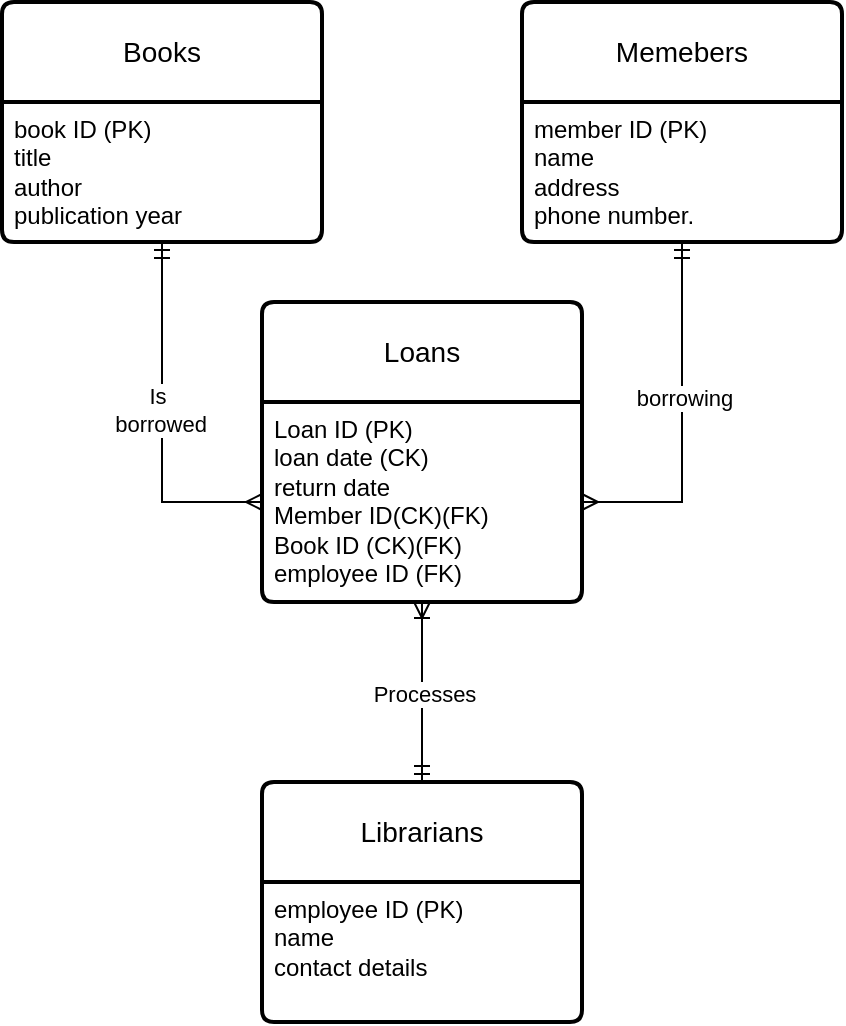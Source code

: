 <mxfile version="24.4.9" type="github">
  <diagram name="Page-1" id="alZYzKVGm1rKLEuzF7Mi">
    <mxGraphModel dx="954" dy="618" grid="1" gridSize="10" guides="1" tooltips="1" connect="1" arrows="1" fold="1" page="1" pageScale="1" pageWidth="827" pageHeight="1169" math="0" shadow="0">
      <root>
        <mxCell id="0" />
        <mxCell id="1" parent="0" />
        <mxCell id="uGziqLOks5biJ_jzIfbc-1" value="Books" style="swimlane;childLayout=stackLayout;horizontal=1;startSize=50;horizontalStack=0;rounded=1;fontSize=14;fontStyle=0;strokeWidth=2;resizeParent=0;resizeLast=1;shadow=0;dashed=0;align=center;arcSize=4;whiteSpace=wrap;html=1;" vertex="1" parent="1">
          <mxGeometry x="60" y="50" width="160" height="120" as="geometry" />
        </mxCell>
        <mxCell id="uGziqLOks5biJ_jzIfbc-2" value="&lt;div&gt;&lt;div&gt;book ID (PK)&lt;/div&gt;&lt;div&gt;title&lt;/div&gt;&lt;/div&gt;&lt;div&gt;author&lt;br&gt;&lt;/div&gt;&lt;div&gt;publication year&lt;br&gt;&lt;/div&gt;" style="align=left;strokeColor=none;fillColor=none;spacingLeft=4;fontSize=12;verticalAlign=top;resizable=0;rotatable=0;part=1;html=1;" vertex="1" parent="uGziqLOks5biJ_jzIfbc-1">
          <mxGeometry y="50" width="160" height="70" as="geometry" />
        </mxCell>
        <mxCell id="uGziqLOks5biJ_jzIfbc-3" value="Librarians" style="swimlane;childLayout=stackLayout;horizontal=1;startSize=50;horizontalStack=0;rounded=1;fontSize=14;fontStyle=0;strokeWidth=2;resizeParent=0;resizeLast=1;shadow=0;dashed=0;align=center;arcSize=4;whiteSpace=wrap;html=1;" vertex="1" parent="1">
          <mxGeometry x="190" y="440" width="160" height="120" as="geometry" />
        </mxCell>
        <mxCell id="uGziqLOks5biJ_jzIfbc-4" value="employee ID (PK)&lt;div&gt;name&lt;/div&gt;&lt;div&gt;contact details&lt;/div&gt;" style="align=left;strokeColor=none;fillColor=none;spacingLeft=4;fontSize=12;verticalAlign=top;resizable=0;rotatable=0;part=1;html=1;" vertex="1" parent="uGziqLOks5biJ_jzIfbc-3">
          <mxGeometry y="50" width="160" height="70" as="geometry" />
        </mxCell>
        <mxCell id="uGziqLOks5biJ_jzIfbc-5" value="Loans" style="swimlane;childLayout=stackLayout;horizontal=1;startSize=50;horizontalStack=0;rounded=1;fontSize=14;fontStyle=0;strokeWidth=2;resizeParent=0;resizeLast=1;shadow=0;dashed=0;align=center;arcSize=4;whiteSpace=wrap;html=1;" vertex="1" parent="1">
          <mxGeometry x="190" y="200" width="160" height="150" as="geometry" />
        </mxCell>
        <mxCell id="uGziqLOks5biJ_jzIfbc-6" value="&lt;div&gt;Loan ID (PK)&lt;/div&gt;&lt;div&gt;loan date (CK)&lt;/div&gt;&lt;div&gt;return date&lt;br&gt;&lt;/div&gt;&lt;div&gt;Member ID(CK)(FK)&lt;/div&gt;&lt;div&gt;&lt;div&gt;Book ID (CK)(FK)&lt;/div&gt;&lt;/div&gt;&lt;div&gt;employee ID (FK)&lt;/div&gt;" style="align=left;strokeColor=none;fillColor=none;spacingLeft=4;fontSize=12;verticalAlign=top;resizable=0;rotatable=0;part=1;html=1;" vertex="1" parent="uGziqLOks5biJ_jzIfbc-5">
          <mxGeometry y="50" width="160" height="100" as="geometry" />
        </mxCell>
        <mxCell id="uGziqLOks5biJ_jzIfbc-7" value="Memebers" style="swimlane;childLayout=stackLayout;horizontal=1;startSize=50;horizontalStack=0;rounded=1;fontSize=14;fontStyle=0;strokeWidth=2;resizeParent=0;resizeLast=1;shadow=0;dashed=0;align=center;arcSize=4;whiteSpace=wrap;html=1;" vertex="1" parent="1">
          <mxGeometry x="320" y="50" width="160" height="120" as="geometry" />
        </mxCell>
        <mxCell id="uGziqLOks5biJ_jzIfbc-8" value="member ID (PK)&lt;div&gt;name&lt;/div&gt;&lt;div&gt;address&lt;/div&gt;&lt;div&gt;phone number.&lt;/div&gt;" style="align=left;strokeColor=none;fillColor=none;spacingLeft=4;fontSize=12;verticalAlign=top;resizable=0;rotatable=0;part=1;html=1;" vertex="1" parent="uGziqLOks5biJ_jzIfbc-7">
          <mxGeometry y="50" width="160" height="70" as="geometry" />
        </mxCell>
        <mxCell id="uGziqLOks5biJ_jzIfbc-11" value="" style="edgeStyle=orthogonalEdgeStyle;fontSize=12;html=1;endArrow=ERmandOne;startArrow=ERmany;rounded=0;entryX=0.5;entryY=1;entryDx=0;entryDy=0;exitX=0;exitY=0.5;exitDx=0;exitDy=0;endFill=0;startFill=0;" edge="1" parent="1" source="uGziqLOks5biJ_jzIfbc-6" target="uGziqLOks5biJ_jzIfbc-2">
          <mxGeometry width="100" height="100" relative="1" as="geometry">
            <mxPoint x="20" y="310" as="sourcePoint" />
            <mxPoint x="120" y="210" as="targetPoint" />
          </mxGeometry>
        </mxCell>
        <mxCell id="uGziqLOks5biJ_jzIfbc-14" value="Is&amp;nbsp;&lt;div&gt;borrowed&lt;/div&gt;" style="edgeLabel;html=1;align=center;verticalAlign=middle;resizable=0;points=[];" vertex="1" connectable="0" parent="uGziqLOks5biJ_jzIfbc-11">
          <mxGeometry x="0.08" y="1" relative="1" as="geometry">
            <mxPoint y="1" as="offset" />
          </mxGeometry>
        </mxCell>
        <mxCell id="uGziqLOks5biJ_jzIfbc-10" value="" style="edgeStyle=orthogonalEdgeStyle;fontSize=12;html=1;endArrow=ERmandOne;startArrow=ERmany;rounded=0;entryX=0.5;entryY=1;entryDx=0;entryDy=0;exitX=1;exitY=0.5;exitDx=0;exitDy=0;startFill=0;" edge="1" parent="1" source="uGziqLOks5biJ_jzIfbc-6" target="uGziqLOks5biJ_jzIfbc-8">
          <mxGeometry width="100" height="100" relative="1" as="geometry">
            <mxPoint x="320" y="265" as="sourcePoint" />
            <mxPoint x="350" y="210" as="targetPoint" />
          </mxGeometry>
        </mxCell>
        <mxCell id="uGziqLOks5biJ_jzIfbc-13" value="borrowing" style="edgeLabel;html=1;align=center;verticalAlign=middle;resizable=0;points=[];" vertex="1" connectable="0" parent="uGziqLOks5biJ_jzIfbc-10">
          <mxGeometry x="0.133" y="-1" relative="1" as="geometry">
            <mxPoint as="offset" />
          </mxGeometry>
        </mxCell>
        <mxCell id="uGziqLOks5biJ_jzIfbc-16" value="" style="fontSize=12;html=1;endArrow=ERoneToMany;rounded=0;exitX=0.5;exitY=0;exitDx=0;exitDy=0;entryX=0.5;entryY=1;entryDx=0;entryDy=0;startArrow=ERmandOne;startFill=0;" edge="1" parent="1" source="uGziqLOks5biJ_jzIfbc-3" target="uGziqLOks5biJ_jzIfbc-6">
          <mxGeometry width="100" height="100" relative="1" as="geometry">
            <mxPoint x="380" y="370" as="sourcePoint" />
            <mxPoint x="480" y="270" as="targetPoint" />
          </mxGeometry>
        </mxCell>
        <mxCell id="uGziqLOks5biJ_jzIfbc-17" value="Processes" style="edgeLabel;html=1;align=center;verticalAlign=middle;resizable=0;points=[];" vertex="1" connectable="0" parent="uGziqLOks5biJ_jzIfbc-16">
          <mxGeometry x="0.013" y="-1" relative="1" as="geometry">
            <mxPoint y="1" as="offset" />
          </mxGeometry>
        </mxCell>
      </root>
    </mxGraphModel>
  </diagram>
</mxfile>
